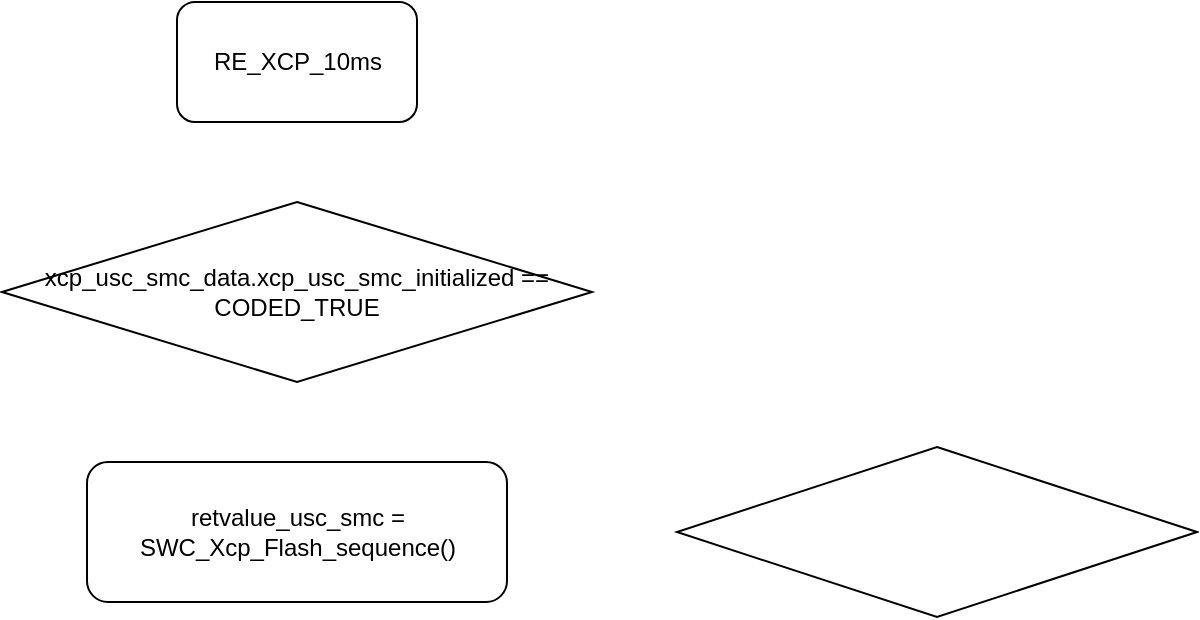 <mxfile version="28.1.0">
  <diagram name="Page-1" id="IvUOfNs0p1Amg6ZtGWH0">
    <mxGraphModel dx="1426" dy="710" grid="1" gridSize="10" guides="1" tooltips="1" connect="1" arrows="1" fold="1" page="1" pageScale="1" pageWidth="1100" pageHeight="1700" math="0" shadow="0">
      <root>
        <mxCell id="0" />
        <mxCell id="1" parent="0" />
        <mxCell id="79uC6VFvHPYnS4EcvJgh-1" value="RE_XCP_10ms" style="rounded=1;whiteSpace=wrap;html=1;" vertex="1" parent="1">
          <mxGeometry x="227.5" y="60" width="120" height="60" as="geometry" />
        </mxCell>
        <mxCell id="79uC6VFvHPYnS4EcvJgh-2" value="xcp_usc_smc_data.xcp_usc_smc_initialized == CODED_TRUE" style="rhombus;whiteSpace=wrap;html=1;" vertex="1" parent="1">
          <mxGeometry x="140" y="160" width="295" height="90" as="geometry" />
        </mxCell>
        <mxCell id="79uC6VFvHPYnS4EcvJgh-3" value="retvalue_usc_smc = SWC_Xcp_Flash_sequence()" style="rounded=1;whiteSpace=wrap;html=1;" vertex="1" parent="1">
          <mxGeometry x="182.5" y="290" width="210" height="70" as="geometry" />
        </mxCell>
        <mxCell id="79uC6VFvHPYnS4EcvJgh-4" value="" style="rhombus;whiteSpace=wrap;html=1;" vertex="1" parent="1">
          <mxGeometry x="477.5" y="282.5" width="260" height="85" as="geometry" />
        </mxCell>
      </root>
    </mxGraphModel>
  </diagram>
</mxfile>
